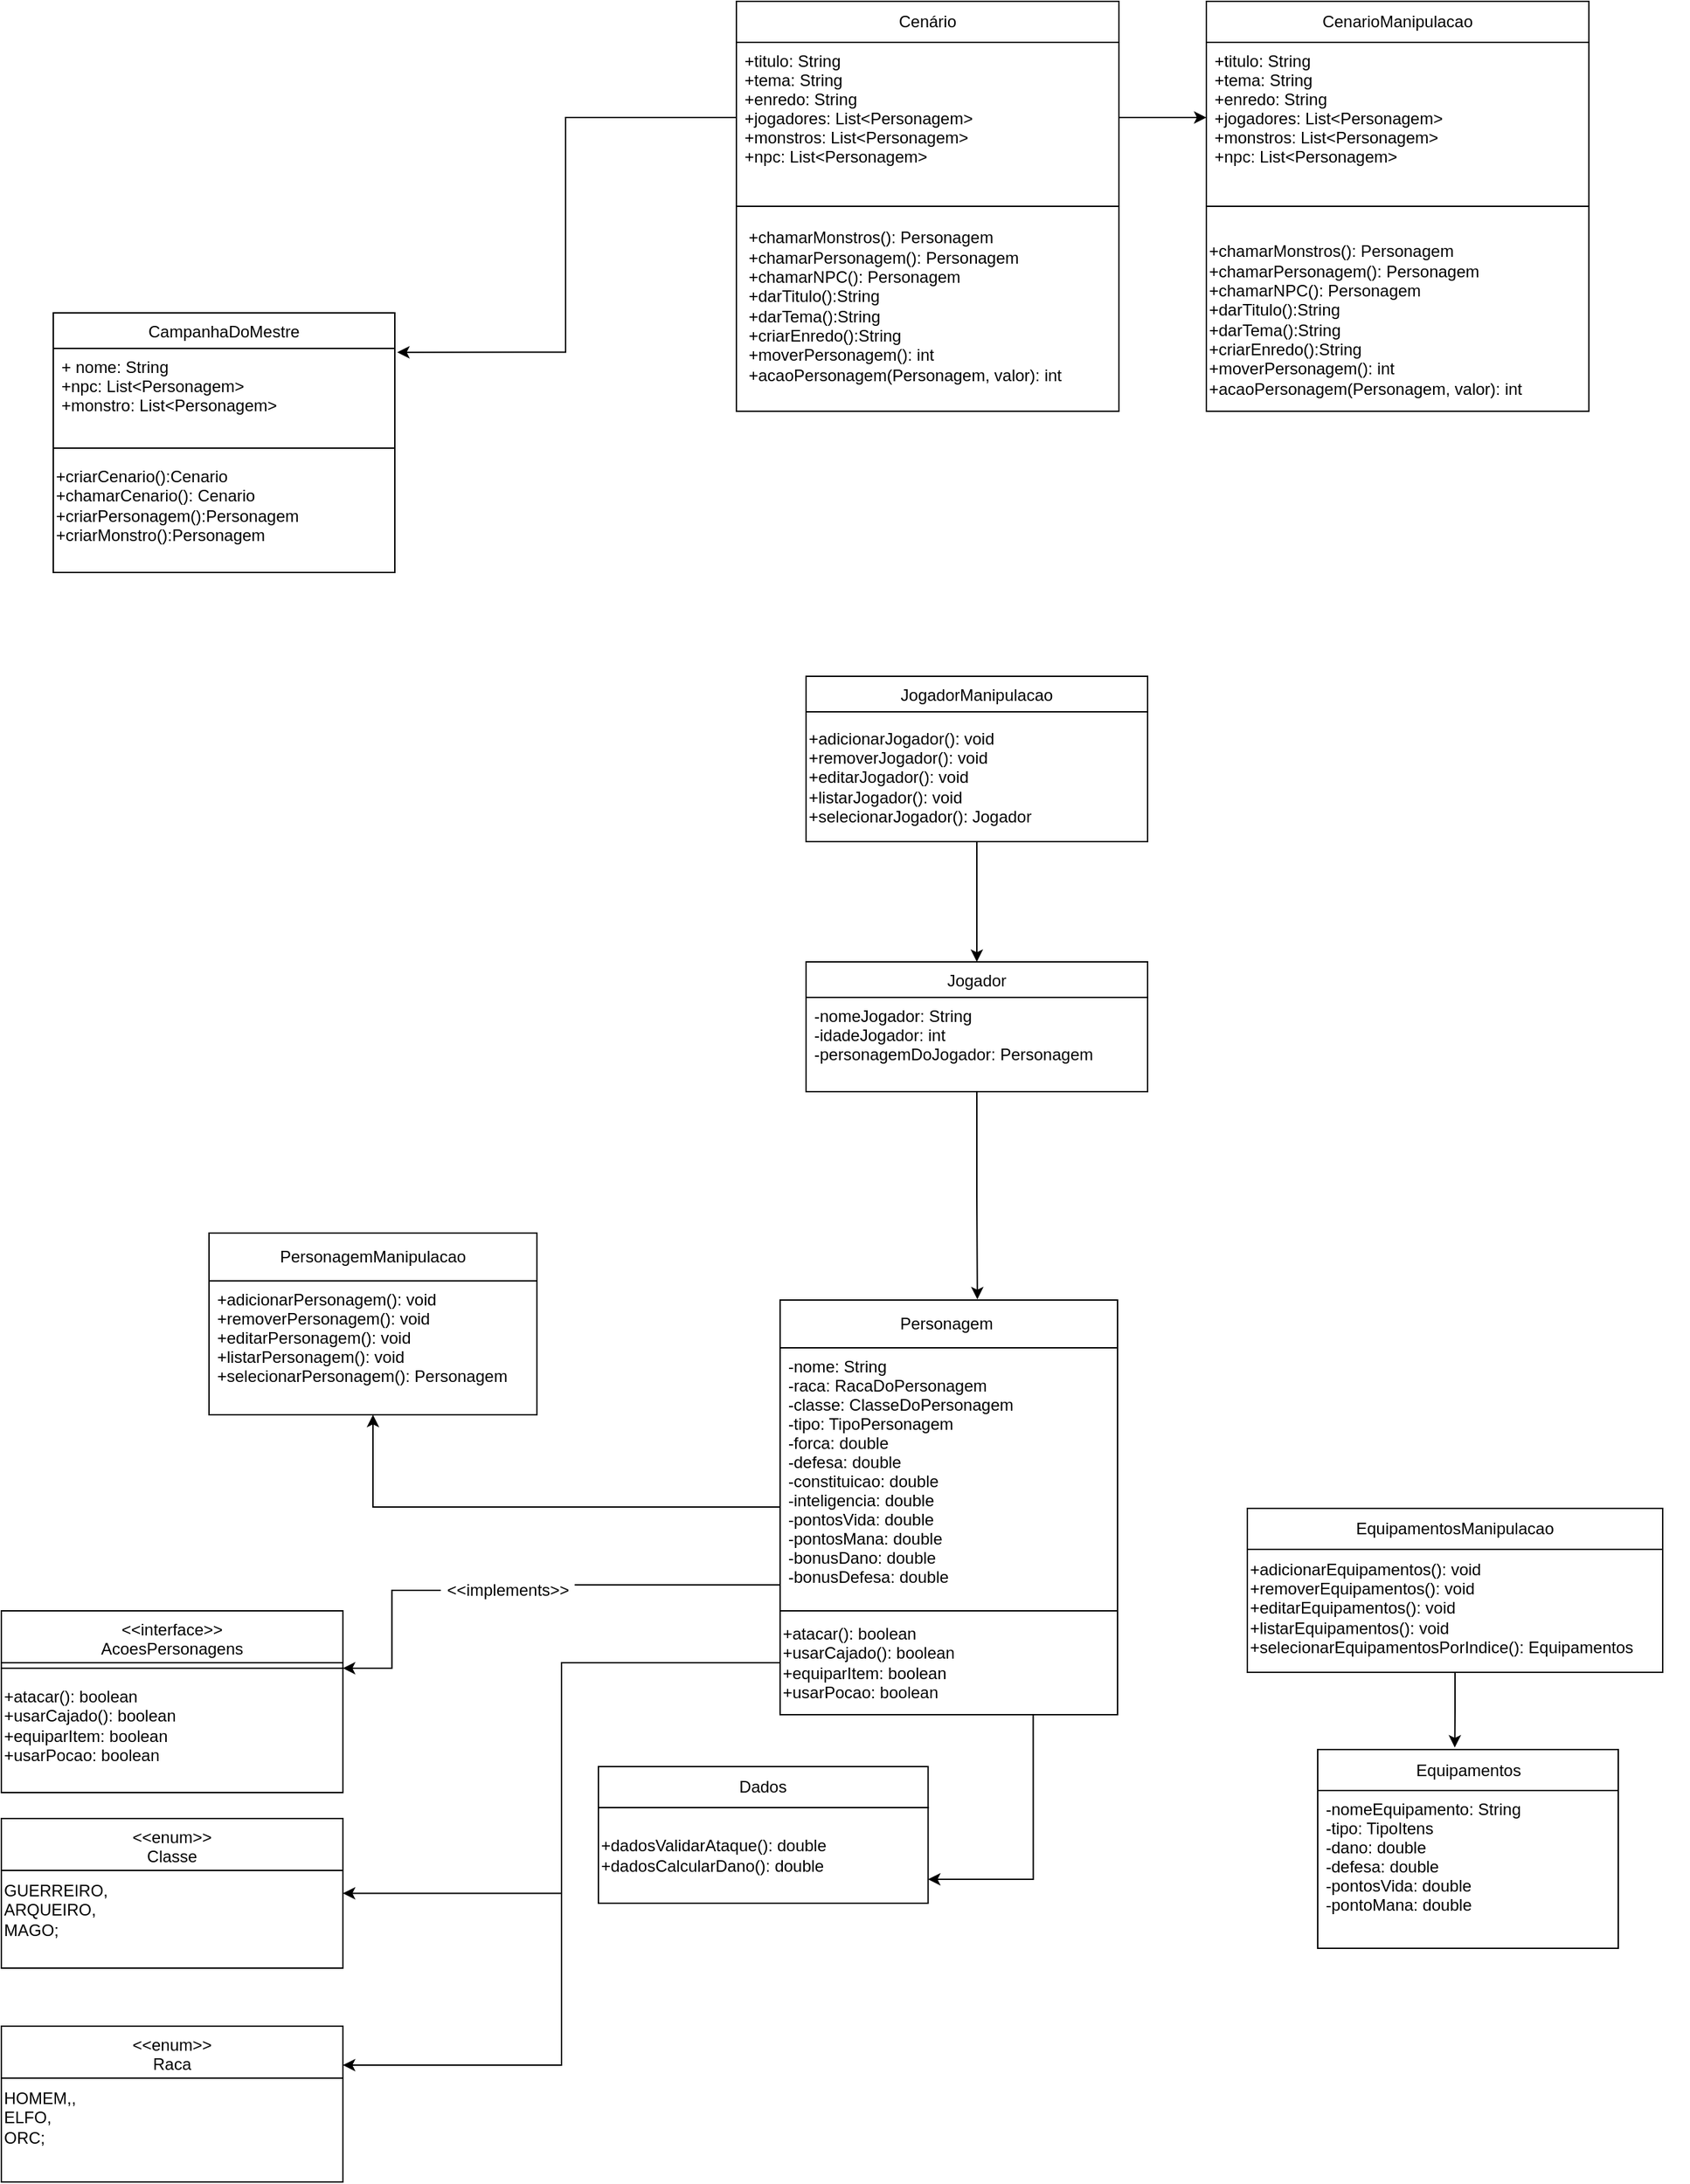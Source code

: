 <mxfile version="20.4.0" type="github">
  <diagram id="C5RBs43oDa-KdzZeNtuy" name="Page-1">
    <mxGraphModel dx="4093" dy="2533" grid="1" gridSize="19" guides="1" tooltips="1" connect="1" arrows="1" fold="1" page="0" pageScale="1" pageWidth="827" pageHeight="1169" math="0" shadow="0">
      <root>
        <mxCell id="WIyWlLk6GJQsqaUBKTNV-0" />
        <mxCell id="WIyWlLk6GJQsqaUBKTNV-1" parent="WIyWlLk6GJQsqaUBKTNV-0" />
        <mxCell id="zkfFHV4jXpPFQw0GAbJ--17" value="CampanhaDoMestre" style="swimlane;fontStyle=0;align=center;verticalAlign=top;childLayout=stackLayout;horizontal=1;startSize=26;horizontalStack=0;resizeParent=1;resizeLast=0;collapsible=1;marginBottom=0;rounded=0;shadow=0;strokeWidth=1;" parent="WIyWlLk6GJQsqaUBKTNV-1" vertex="1">
          <mxGeometry x="-19" y="-570" width="250" height="190" as="geometry">
            <mxRectangle x="550" y="140" width="160" height="26" as="alternateBounds" />
          </mxGeometry>
        </mxCell>
        <mxCell id="zkfFHV4jXpPFQw0GAbJ--18" value="+ nome: String&#xa;+npc: List&lt;Personagem&gt;&#xa;+monstro: List&lt;Personagem&gt;" style="text;align=left;verticalAlign=top;spacingLeft=4;spacingRight=4;overflow=hidden;rotatable=0;points=[[0,0.5],[1,0.5]];portConstraint=eastwest;" parent="zkfFHV4jXpPFQw0GAbJ--17" vertex="1">
          <mxGeometry y="26" width="250" height="69" as="geometry" />
        </mxCell>
        <mxCell id="zkfFHV4jXpPFQw0GAbJ--23" value="" style="line;html=1;strokeWidth=1;align=left;verticalAlign=middle;spacingTop=-1;spacingLeft=3;spacingRight=3;rotatable=0;labelPosition=right;points=[];portConstraint=eastwest;" parent="zkfFHV4jXpPFQw0GAbJ--17" vertex="1">
          <mxGeometry y="95" width="250" height="8" as="geometry" />
        </mxCell>
        <mxCell id="aQi3MAtJLsASPVlaxSXh-14" value="+criarCenario():Cenario&lt;br&gt;+chamarCenario(): Cenario&lt;br&gt;+criarPersonagem():Personagem&lt;br&gt;+criarMonstro():Personagem" style="text;html=1;align=left;verticalAlign=middle;resizable=0;points=[];autosize=1;strokeColor=none;fillColor=none;" parent="zkfFHV4jXpPFQw0GAbJ--17" vertex="1">
          <mxGeometry y="103" width="250" height="76" as="geometry" />
        </mxCell>
        <mxCell id="aQi3MAtJLsASPVlaxSXh-3" value="Cenário" style="rounded=0;whiteSpace=wrap;html=1;" parent="WIyWlLk6GJQsqaUBKTNV-1" vertex="1">
          <mxGeometry x="481" y="-798" width="280" height="30" as="geometry" />
        </mxCell>
        <mxCell id="aQi3MAtJLsASPVlaxSXh-4" value="" style="rounded=0;whiteSpace=wrap;html=1;" parent="WIyWlLk6GJQsqaUBKTNV-1" vertex="1">
          <mxGeometry x="481" y="-768" width="280" height="120" as="geometry" />
        </mxCell>
        <mxCell id="aQi3MAtJLsASPVlaxSXh-6" value="Equipamentos" style="rounded=0;whiteSpace=wrap;html=1;" parent="WIyWlLk6GJQsqaUBKTNV-1" vertex="1">
          <mxGeometry x="906.5" y="481.5" width="220" height="30" as="geometry" />
        </mxCell>
        <mxCell id="aQi3MAtJLsASPVlaxSXh-7" style="edgeStyle=orthogonalEdgeStyle;rounded=0;orthogonalLoop=1;jettySize=auto;html=1;exitX=0.5;exitY=1;exitDx=0;exitDy=0;" parent="WIyWlLk6GJQsqaUBKTNV-1" edge="1">
          <mxGeometry relative="1" as="geometry">
            <mxPoint x="753" y="347.5" as="sourcePoint" />
            <mxPoint x="753" y="347.5" as="targetPoint" />
          </mxGeometry>
        </mxCell>
        <mxCell id="aQi3MAtJLsASPVlaxSXh-8" value="" style="rounded=0;whiteSpace=wrap;html=1;" parent="WIyWlLk6GJQsqaUBKTNV-1" vertex="1">
          <mxGeometry x="481" y="-648" width="280" height="150" as="geometry" />
        </mxCell>
        <mxCell id="aQi3MAtJLsASPVlaxSXh-9" value="" style="rounded=0;whiteSpace=wrap;html=1;" parent="WIyWlLk6GJQsqaUBKTNV-1" vertex="1">
          <mxGeometry x="906.5" y="511.5" width="220" height="115.5" as="geometry" />
        </mxCell>
        <mxCell id="aQi3MAtJLsASPVlaxSXh-18" value="Personagem&amp;nbsp;" style="rounded=0;whiteSpace=wrap;html=1;" parent="WIyWlLk6GJQsqaUBKTNV-1" vertex="1">
          <mxGeometry x="513" y="152.5" width="247" height="35" as="geometry" />
        </mxCell>
        <mxCell id="pw85wmvpRaySXr9k1KnQ-8" style="edgeStyle=orthogonalEdgeStyle;rounded=0;orthogonalLoop=1;jettySize=auto;html=1;entryX=1;entryY=0.25;entryDx=0;entryDy=0;" parent="WIyWlLk6GJQsqaUBKTNV-1" target="pw85wmvpRaySXr9k1KnQ-3" edge="1">
          <mxGeometry relative="1" as="geometry">
            <Array as="points">
              <mxPoint x="513" y="456" />
              <mxPoint x="514" y="456" />
              <mxPoint x="514" y="418" />
              <mxPoint x="353" y="418" />
              <mxPoint x="353" y="713" />
            </Array>
            <mxPoint x="513" y="449" as="sourcePoint" />
          </mxGeometry>
        </mxCell>
        <mxCell id="pw85wmvpRaySXr9k1KnQ-34" style="edgeStyle=orthogonalEdgeStyle;rounded=0;orthogonalLoop=1;jettySize=auto;html=1;exitX=0;exitY=0.5;exitDx=0;exitDy=0;entryX=1;entryY=0.5;entryDx=0;entryDy=0;" parent="WIyWlLk6GJQsqaUBKTNV-1" target="pw85wmvpRaySXr9k1KnQ-0" edge="1">
          <mxGeometry relative="1" as="geometry">
            <Array as="points">
              <mxPoint x="514" y="418" />
              <mxPoint x="353" y="418" />
              <mxPoint x="353" y="587" />
            </Array>
            <mxPoint x="513.5" y="449.0" as="sourcePoint" />
          </mxGeometry>
        </mxCell>
        <mxCell id="aQi3MAtJLsASPVlaxSXh-20" value="" style="rounded=0;whiteSpace=wrap;html=1;" parent="WIyWlLk6GJQsqaUBKTNV-1" vertex="1">
          <mxGeometry x="513" y="187.5" width="247" height="192.5" as="geometry" />
        </mxCell>
        <mxCell id="7tbVIV-6kWvi_5owY3Rs-22" style="edgeStyle=orthogonalEdgeStyle;rounded=0;orthogonalLoop=1;jettySize=auto;html=1;exitX=0;exitY=0.5;exitDx=0;exitDy=0;startArrow=none;" parent="WIyWlLk6GJQsqaUBKTNV-1" source="7tbVIV-6kWvi_5owY3Rs-24" target="7tbVIV-6kWvi_5owY3Rs-16" edge="1">
          <mxGeometry relative="1" as="geometry" />
        </mxCell>
        <mxCell id="xMzIyeOoaKzMOS7QW3ga-16" style="edgeStyle=orthogonalEdgeStyle;rounded=0;orthogonalLoop=1;jettySize=auto;html=1;exitX=0;exitY=0.5;exitDx=0;exitDy=0;fontFamily=Helvetica;fontSize=12;fontColor=default;entryX=0.5;entryY=1;entryDx=0;entryDy=0;" edge="1" parent="WIyWlLk6GJQsqaUBKTNV-1" source="aQi3MAtJLsASPVlaxSXh-21" target="i_C0AF-9v9BAxJ9rnjFK-3">
          <mxGeometry relative="1" as="geometry">
            <mxPoint x="215" y="323" as="targetPoint" />
            <Array as="points">
              <mxPoint x="513" y="274" />
              <mxPoint x="513" y="304" />
              <mxPoint x="215" y="304" />
            </Array>
          </mxGeometry>
        </mxCell>
        <mxCell id="aQi3MAtJLsASPVlaxSXh-21" value="-nome: String&#xa;-raca: RacaDoPersonagem&#xa;-classe: ClasseDoPersonagem&#xa;-tipo: TipoPersonagem&#xa;-forca: double&#xa;-defesa: double&#xa;-constituicao: double&#xa;-inteligencia: double&#xa;-pontosVida: double&#xa;-pontosMana: double&#xa;-bonusDano: double&#xa;-bonusDefesa: double&#xa;&#xa;&#xa;&#xa;" style="text;align=left;verticalAlign=top;spacingLeft=4;spacingRight=4;overflow=hidden;rotatable=0;points=[[0,0.5],[1,0.5]];portConstraint=eastwest;" parent="WIyWlLk6GJQsqaUBKTNV-1" vertex="1">
          <mxGeometry x="513" y="187.5" width="240" height="173.5" as="geometry" />
        </mxCell>
        <mxCell id="aQi3MAtJLsASPVlaxSXh-22" value="-nomeEquipamento: String&#xa;-tipo: TipoItens&#xa;-dano: double&#xa;-defesa: double&#xa;-pontosVida: double&#xa;-pontoMana: double" style="text;align=left;verticalAlign=top;spacingLeft=4;spacingRight=4;overflow=hidden;rotatable=0;points=[[0,0.5],[1,0.5]];portConstraint=eastwest;" parent="WIyWlLk6GJQsqaUBKTNV-1" vertex="1">
          <mxGeometry x="906.5" y="511.5" width="187" height="134.5" as="geometry" />
        </mxCell>
        <mxCell id="pw85wmvpRaySXr9k1KnQ-32" style="edgeStyle=orthogonalEdgeStyle;rounded=0;orthogonalLoop=1;jettySize=auto;html=1;exitX=1;exitY=0.5;exitDx=0;exitDy=0;entryX=0;entryY=0.5;entryDx=0;entryDy=0;" parent="WIyWlLk6GJQsqaUBKTNV-1" source="aQi3MAtJLsASPVlaxSXh-23" target="pw85wmvpRaySXr9k1KnQ-30" edge="1">
          <mxGeometry relative="1" as="geometry" />
        </mxCell>
        <mxCell id="pw85wmvpRaySXr9k1KnQ-51" style="edgeStyle=orthogonalEdgeStyle;rounded=0;orthogonalLoop=1;jettySize=auto;html=1;exitX=0;exitY=0.5;exitDx=0;exitDy=0;entryX=1.007;entryY=0.041;entryDx=0;entryDy=0;entryPerimeter=0;" parent="WIyWlLk6GJQsqaUBKTNV-1" source="aQi3MAtJLsASPVlaxSXh-23" target="zkfFHV4jXpPFQw0GAbJ--18" edge="1">
          <mxGeometry relative="1" as="geometry" />
        </mxCell>
        <mxCell id="aQi3MAtJLsASPVlaxSXh-23" value="+titulo: String&#xa;+tema: String&#xa;+enredo: String&#xa;+jogadores: List&lt;Personagem&gt;&#xa;+monstros: List&lt;Personagem&gt;&#xa;+npc: List&lt;Personagem&gt;&#xa;" style="text;align=left;verticalAlign=top;spacingLeft=4;spacingRight=4;overflow=hidden;rotatable=0;points=[[0,0.5],[1,0.5]];portConstraint=eastwest;" parent="WIyWlLk6GJQsqaUBKTNV-1" vertex="1">
          <mxGeometry x="481" y="-768" width="280" height="110" as="geometry" />
        </mxCell>
        <mxCell id="aQi3MAtJLsASPVlaxSXh-32" value="&lt;br&gt;+chamarMonstros(): Personagem&lt;br&gt;+chamarPersonagem(): Personagem&lt;br&gt;+chamarNPC(): Personagem&lt;br&gt;+darTitulo():String&lt;br&gt;+darTema():String&lt;br&gt;+criarEnredo():String&lt;br&gt;+moverPersonagem(): int&lt;br&gt;+acaoPersonagem(Personagem, valor): int" style="text;html=1;align=left;verticalAlign=middle;resizable=0;points=[];autosize=1;strokeColor=none;fillColor=none;" parent="WIyWlLk6GJQsqaUBKTNV-1" vertex="1">
          <mxGeometry x="488" y="-658" width="266" height="152" as="geometry" />
        </mxCell>
        <mxCell id="aqDDlLiModhRZFDufuGG-31" value="Dados" style="rounded=0;whiteSpace=wrap;html=1;" parent="WIyWlLk6GJQsqaUBKTNV-1" vertex="1">
          <mxGeometry x="380.0" y="494" width="241.31" height="30" as="geometry" />
        </mxCell>
        <mxCell id="aqDDlLiModhRZFDufuGG-33" value="+dadosValidarAtaque(): double&lt;br&gt;+dadosCalcularDano(): double" style="rounded=0;whiteSpace=wrap;html=1;align=left;" parent="WIyWlLk6GJQsqaUBKTNV-1" vertex="1">
          <mxGeometry x="380.0" y="524" width="241.31" height="70" as="geometry" />
        </mxCell>
        <mxCell id="pw85wmvpRaySXr9k1KnQ-46" style="edgeStyle=orthogonalEdgeStyle;rounded=0;orthogonalLoop=1;jettySize=auto;html=1;exitX=0.5;exitY=1;exitDx=0;exitDy=0;" parent="WIyWlLk6GJQsqaUBKTNV-1" source="7tbVIV-6kWvi_5owY3Rs-0" edge="1">
          <mxGeometry relative="1" as="geometry">
            <mxPoint x="657.385" y="152" as="targetPoint" />
          </mxGeometry>
        </mxCell>
        <mxCell id="7tbVIV-6kWvi_5owY3Rs-0" value="Jogador&#xa;" style="swimlane;fontStyle=0;align=center;verticalAlign=top;childLayout=stackLayout;horizontal=1;startSize=26;horizontalStack=0;resizeParent=1;resizeLast=0;collapsible=1;marginBottom=0;rounded=0;shadow=0;strokeWidth=1;" parent="WIyWlLk6GJQsqaUBKTNV-1" vertex="1">
          <mxGeometry x="532" y="-95" width="250" height="95" as="geometry">
            <mxRectangle x="550" y="140" width="160" height="26" as="alternateBounds" />
          </mxGeometry>
        </mxCell>
        <mxCell id="7tbVIV-6kWvi_5owY3Rs-1" value="-nomeJogador: String&#xa;-idadeJogador: int&#xa;-personagemDoJogador: Personagem" style="text;align=left;verticalAlign=top;spacingLeft=4;spacingRight=4;overflow=hidden;rotatable=0;points=[[0,0.5],[1,0.5]];portConstraint=eastwest;" parent="7tbVIV-6kWvi_5owY3Rs-0" vertex="1">
          <mxGeometry y="26" width="250" height="54" as="geometry" />
        </mxCell>
        <mxCell id="7tbVIV-6kWvi_5owY3Rs-14" value="&lt;&lt;interface&gt;&gt;&#xa;AcoesPersonagens" style="swimlane;fontStyle=0;align=center;verticalAlign=top;childLayout=stackLayout;horizontal=1;startSize=38;horizontalStack=0;resizeParent=1;resizeLast=0;collapsible=1;marginBottom=0;rounded=0;shadow=0;strokeWidth=1;" parent="WIyWlLk6GJQsqaUBKTNV-1" vertex="1">
          <mxGeometry x="-57" y="380" width="250" height="133" as="geometry">
            <mxRectangle x="550" y="140" width="160" height="26" as="alternateBounds" />
          </mxGeometry>
        </mxCell>
        <mxCell id="7tbVIV-6kWvi_5owY3Rs-16" value="" style="line;html=1;strokeWidth=1;align=left;verticalAlign=middle;spacingTop=-1;spacingLeft=3;spacingRight=3;rotatable=0;labelPosition=right;points=[];portConstraint=eastwest;" parent="7tbVIV-6kWvi_5owY3Rs-14" vertex="1">
          <mxGeometry y="38" width="250" height="8" as="geometry" />
        </mxCell>
        <mxCell id="7tbVIV-6kWvi_5owY3Rs-17" value="&lt;div style=&quot;direction: ltr;&quot;&gt;&lt;span style=&quot;background-color: initial;&quot;&gt;+atacar(): boolean&lt;/span&gt;&lt;/div&gt;&lt;div style=&quot;direction: ltr;&quot;&gt;&lt;span style=&quot;background-color: initial;&quot;&gt;+usarCajado(): boolean&lt;/span&gt;&lt;/div&gt;&lt;div style=&quot;direction: ltr;&quot;&gt;&lt;span style=&quot;background-color: initial;&quot;&gt;+equiparItem: boolean&lt;/span&gt;&lt;/div&gt;&lt;div style=&quot;direction: ltr;&quot;&gt;&lt;span style=&quot;background-color: initial;&quot;&gt;+usarPocao: boolean&lt;/span&gt;&lt;/div&gt;" style="text;html=1;align=left;verticalAlign=middle;resizable=0;points=[];autosize=1;strokeColor=none;fillColor=none;" parent="7tbVIV-6kWvi_5owY3Rs-14" vertex="1">
          <mxGeometry y="46" width="250" height="76" as="geometry" />
        </mxCell>
        <mxCell id="7tbVIV-6kWvi_5owY3Rs-24" value="&amp;lt;&amp;lt;implements&amp;gt;&amp;gt;" style="text;html=1;strokeColor=none;fillColor=none;align=center;verticalAlign=middle;whiteSpace=wrap;rounded=0;" parent="WIyWlLk6GJQsqaUBKTNV-1" vertex="1">
          <mxGeometry x="264.65" y="350" width="98" height="30" as="geometry" />
        </mxCell>
        <mxCell id="7tbVIV-6kWvi_5owY3Rs-25" value="" style="edgeStyle=orthogonalEdgeStyle;rounded=0;orthogonalLoop=1;jettySize=auto;html=1;exitX=0;exitY=0.5;exitDx=0;exitDy=0;endArrow=none;" parent="WIyWlLk6GJQsqaUBKTNV-1" source="aQi3MAtJLsASPVlaxSXh-21" target="7tbVIV-6kWvi_5owY3Rs-24" edge="1">
          <mxGeometry relative="1" as="geometry">
            <mxPoint x="513" y="267.5" as="sourcePoint" />
            <mxPoint x="269" y="156" as="targetPoint" />
            <Array as="points">
              <mxPoint x="513" y="274" />
              <mxPoint x="513" y="361" />
            </Array>
          </mxGeometry>
        </mxCell>
        <mxCell id="pw85wmvpRaySXr9k1KnQ-0" value="&lt;&lt;enum&gt;&gt;&#xa;Classe" style="swimlane;fontStyle=0;align=center;verticalAlign=top;childLayout=stackLayout;horizontal=1;startSize=38;horizontalStack=0;resizeParent=1;resizeLast=0;collapsible=1;marginBottom=0;rounded=0;shadow=0;strokeWidth=1;" parent="WIyWlLk6GJQsqaUBKTNV-1" vertex="1">
          <mxGeometry x="-57" y="532" width="250" height="109.5" as="geometry">
            <mxRectangle x="550" y="140" width="160" height="26" as="alternateBounds" />
          </mxGeometry>
        </mxCell>
        <mxCell id="pw85wmvpRaySXr9k1KnQ-33" value="GUERREIRO,&lt;br&gt;ARQUEIRO,&lt;br&gt;MAGO;" style="text;html=1;align=left;verticalAlign=middle;resizable=0;points=[];autosize=1;strokeColor=none;fillColor=none;" parent="pw85wmvpRaySXr9k1KnQ-0" vertex="1">
          <mxGeometry y="38" width="250" height="57" as="geometry" />
        </mxCell>
        <mxCell id="pw85wmvpRaySXr9k1KnQ-3" value="&lt;&lt;enum&gt;&gt;&#xa;Raca" style="swimlane;fontStyle=0;align=center;verticalAlign=top;childLayout=stackLayout;horizontal=1;startSize=38;horizontalStack=0;resizeParent=1;resizeLast=0;collapsible=1;marginBottom=0;rounded=0;shadow=0;strokeWidth=1;" parent="WIyWlLk6GJQsqaUBKTNV-1" vertex="1">
          <mxGeometry x="-57" y="684" width="250" height="114" as="geometry">
            <mxRectangle x="550" y="140" width="160" height="26" as="alternateBounds" />
          </mxGeometry>
        </mxCell>
        <mxCell id="pw85wmvpRaySXr9k1KnQ-36" value="&lt;span style=&quot;background-color: initial;&quot;&gt;HOMEM,,&lt;/span&gt;&lt;br&gt;&lt;span style=&quot;background-color: initial;&quot;&gt;ELFO,&lt;/span&gt;&lt;br&gt;&lt;span style=&quot;background-color: initial;&quot;&gt;ORC;&lt;/span&gt;" style="text;html=1;align=left;verticalAlign=middle;resizable=0;points=[];autosize=1;strokeColor=none;fillColor=none;" parent="pw85wmvpRaySXr9k1KnQ-3" vertex="1">
          <mxGeometry y="38" width="250" height="57" as="geometry" />
        </mxCell>
        <mxCell id="pw85wmvpRaySXr9k1KnQ-27" value="CenarioManipulacao" style="rounded=0;whiteSpace=wrap;html=1;" parent="WIyWlLk6GJQsqaUBKTNV-1" vertex="1">
          <mxGeometry x="825" y="-798" width="280" height="30" as="geometry" />
        </mxCell>
        <mxCell id="pw85wmvpRaySXr9k1KnQ-28" value="" style="rounded=0;whiteSpace=wrap;html=1;" parent="WIyWlLk6GJQsqaUBKTNV-1" vertex="1">
          <mxGeometry x="825" y="-768" width="280" height="120" as="geometry" />
        </mxCell>
        <mxCell id="pw85wmvpRaySXr9k1KnQ-29" value="" style="rounded=0;whiteSpace=wrap;html=1;" parent="WIyWlLk6GJQsqaUBKTNV-1" vertex="1">
          <mxGeometry x="825" y="-648" width="280" height="150" as="geometry" />
        </mxCell>
        <mxCell id="pw85wmvpRaySXr9k1KnQ-30" value="+titulo: String&#xa;+tema: String&#xa;+enredo: String&#xa;+jogadores: List&lt;Personagem&gt;&#xa;+monstros: List&lt;Personagem&gt;&#xa;+npc: List&lt;Personagem&gt;&#xa;" style="text;align=left;verticalAlign=top;spacingLeft=4;spacingRight=4;overflow=hidden;rotatable=0;points=[[0,0.5],[1,0.5]];portConstraint=eastwest;" parent="WIyWlLk6GJQsqaUBKTNV-1" vertex="1">
          <mxGeometry x="825" y="-768" width="280" height="110" as="geometry" />
        </mxCell>
        <mxCell id="pw85wmvpRaySXr9k1KnQ-31" value="&lt;br&gt;+chamarMonstros(): Personagem&lt;br&gt;+chamarPersonagem(): Personagem&lt;br&gt;+chamarNPC(): Personagem&lt;br&gt;+darTitulo():String&lt;br&gt;+darTema():String&lt;br&gt;+criarEnredo():String&lt;br&gt;+moverPersonagem(): int&lt;br&gt;+acaoPersonagem(Personagem, valor): int" style="text;html=1;align=left;verticalAlign=middle;resizable=0;points=[];autosize=1;strokeColor=none;fillColor=none;" parent="WIyWlLk6GJQsqaUBKTNV-1" vertex="1">
          <mxGeometry x="825" y="-648" width="266" height="152" as="geometry" />
        </mxCell>
        <mxCell id="pw85wmvpRaySXr9k1KnQ-38" style="edgeStyle=orthogonalEdgeStyle;rounded=0;orthogonalLoop=1;jettySize=auto;html=1;exitX=0.5;exitY=1;exitDx=0;exitDy=0;" parent="WIyWlLk6GJQsqaUBKTNV-1" edge="1">
          <mxGeometry relative="1" as="geometry">
            <mxPoint x="388.0" y="502" as="sourcePoint" />
            <mxPoint x="388.0" y="502" as="targetPoint" />
          </mxGeometry>
        </mxCell>
        <mxCell id="i_C0AF-9v9BAxJ9rnjFK-0" style="edgeStyle=orthogonalEdgeStyle;rounded=0;orthogonalLoop=1;jettySize=auto;html=1;exitX=0.5;exitY=1;exitDx=0;exitDy=0;" parent="WIyWlLk6GJQsqaUBKTNV-1" edge="1">
          <mxGeometry relative="1" as="geometry">
            <mxPoint x="433" y="348.82" as="sourcePoint" />
            <mxPoint x="433" y="348.82" as="targetPoint" />
          </mxGeometry>
        </mxCell>
        <mxCell id="i_C0AF-9v9BAxJ9rnjFK-1" value="PersonagemManipulacao" style="rounded=0;whiteSpace=wrap;html=1;" parent="WIyWlLk6GJQsqaUBKTNV-1" vertex="1">
          <mxGeometry x="95" y="103.5" width="240" height="35" as="geometry" />
        </mxCell>
        <mxCell id="i_C0AF-9v9BAxJ9rnjFK-3" value="" style="rounded=0;whiteSpace=wrap;html=1;" parent="WIyWlLk6GJQsqaUBKTNV-1" vertex="1">
          <mxGeometry x="95" y="138.5" width="240" height="98" as="geometry" />
        </mxCell>
        <mxCell id="i_C0AF-9v9BAxJ9rnjFK-4" value="+adicionarPersonagem(): void&#xa;+removerPersonagem(): void&#xa;+editarPersonagem(): void&#xa;+listarPersonagem(): void&#xa;+selecionarPersonagem(): Personagem" style="text;align=left;verticalAlign=top;spacingLeft=4;spacingRight=4;overflow=hidden;rotatable=0;points=[[0,0.5],[1,0.5]];portConstraint=eastwest;" parent="WIyWlLk6GJQsqaUBKTNV-1" vertex="1">
          <mxGeometry x="95" y="138.5" width="240" height="76" as="geometry" />
        </mxCell>
        <mxCell id="i_C0AF-9v9BAxJ9rnjFK-6" value="EquipamentosManipulacao" style="rounded=0;whiteSpace=wrap;html=1;" parent="WIyWlLk6GJQsqaUBKTNV-1" vertex="1">
          <mxGeometry x="855" y="305" width="304" height="30" as="geometry" />
        </mxCell>
        <mxCell id="xMzIyeOoaKzMOS7QW3ga-15" style="edgeStyle=orthogonalEdgeStyle;rounded=0;orthogonalLoop=1;jettySize=auto;html=1;exitX=0.5;exitY=1;exitDx=0;exitDy=0;entryX=0.456;entryY=-0.05;entryDx=0;entryDy=0;entryPerimeter=0;fontFamily=Helvetica;fontSize=12;fontColor=default;" edge="1" parent="WIyWlLk6GJQsqaUBKTNV-1" source="i_C0AF-9v9BAxJ9rnjFK-7" target="aQi3MAtJLsASPVlaxSXh-6">
          <mxGeometry relative="1" as="geometry" />
        </mxCell>
        <mxCell id="i_C0AF-9v9BAxJ9rnjFK-7" value="" style="rounded=0;whiteSpace=wrap;html=1;" parent="WIyWlLk6GJQsqaUBKTNV-1" vertex="1">
          <mxGeometry x="855" y="335" width="304" height="90" as="geometry" />
        </mxCell>
        <mxCell id="xMzIyeOoaKzMOS7QW3ga-24" style="edgeStyle=orthogonalEdgeStyle;rounded=0;orthogonalLoop=1;jettySize=auto;html=1;exitX=0.5;exitY=1;exitDx=0;exitDy=0;entryX=0.5;entryY=0;entryDx=0;entryDy=0;fontFamily=Helvetica;fontSize=12;fontColor=default;" edge="1" parent="WIyWlLk6GJQsqaUBKTNV-1" source="i_C0AF-9v9BAxJ9rnjFK-11" target="7tbVIV-6kWvi_5owY3Rs-0">
          <mxGeometry relative="1" as="geometry" />
        </mxCell>
        <mxCell id="i_C0AF-9v9BAxJ9rnjFK-11" value="JogadorManipulacao&#xa;" style="swimlane;fontStyle=0;align=center;verticalAlign=top;childLayout=stackLayout;horizontal=1;startSize=26;horizontalStack=0;resizeParent=1;resizeLast=0;collapsible=1;marginBottom=0;rounded=0;shadow=0;strokeWidth=1;" parent="WIyWlLk6GJQsqaUBKTNV-1" vertex="1">
          <mxGeometry x="532" y="-304" width="250" height="121" as="geometry">
            <mxRectangle x="550" y="140" width="160" height="26" as="alternateBounds" />
          </mxGeometry>
        </mxCell>
        <mxCell id="xMzIyeOoaKzMOS7QW3ga-23" value="+adicionarJogador(): void&lt;br&gt;+removerJogador(): void&lt;br&gt;+editarJogador(): void&lt;br&gt;+listarJogador(): void&lt;br&gt;+selecionarJogador(): Jogador" style="text;html=1;align=left;verticalAlign=middle;resizable=0;points=[];autosize=1;strokeColor=none;fillColor=none;fontSize=12;fontFamily=Helvetica;fontColor=default;" vertex="1" parent="i_C0AF-9v9BAxJ9rnjFK-11">
          <mxGeometry y="26" width="250" height="95" as="geometry" />
        </mxCell>
        <mxCell id="xMzIyeOoaKzMOS7QW3ga-18" style="edgeStyle=orthogonalEdgeStyle;rounded=0;orthogonalLoop=1;jettySize=auto;html=1;exitX=0.75;exitY=1;exitDx=0;exitDy=0;fontFamily=Helvetica;fontSize=12;fontColor=default;entryX=1;entryY=0.75;entryDx=0;entryDy=0;" edge="1" parent="WIyWlLk6GJQsqaUBKTNV-1" source="xMzIyeOoaKzMOS7QW3ga-5" target="aqDDlLiModhRZFDufuGG-33">
          <mxGeometry relative="1" as="geometry">
            <mxPoint x="698" y="570" as="targetPoint" />
          </mxGeometry>
        </mxCell>
        <mxCell id="xMzIyeOoaKzMOS7QW3ga-5" value="" style="whiteSpace=wrap;html=1;" vertex="1" parent="WIyWlLk6GJQsqaUBKTNV-1">
          <mxGeometry x="513" y="380" width="247" height="76" as="geometry" />
        </mxCell>
        <mxCell id="xMzIyeOoaKzMOS7QW3ga-6" value="&lt;div style=&quot;direction: ltr;&quot;&gt;&lt;span style=&quot;background-color: initial;&quot;&gt;+atacar(): boolean&lt;/span&gt;&lt;/div&gt;&lt;div style=&quot;direction: ltr;&quot;&gt;&lt;span style=&quot;background-color: initial;&quot;&gt;+usarCajado(): boolean&lt;/span&gt;&lt;/div&gt;&lt;div style=&quot;direction: ltr;&quot;&gt;&lt;span style=&quot;background-color: initial;&quot;&gt;+equiparItem: boolean&lt;/span&gt;&lt;/div&gt;&lt;div style=&quot;direction: ltr;&quot;&gt;&lt;span style=&quot;background-color: initial;&quot;&gt;+usarPocao: boolean&lt;/span&gt;&lt;/div&gt;" style="text;html=1;align=left;verticalAlign=middle;resizable=0;points=[];autosize=1;strokeColor=none;fillColor=none;" vertex="1" parent="WIyWlLk6GJQsqaUBKTNV-1">
          <mxGeometry x="513" y="380" width="171" height="76" as="geometry" />
        </mxCell>
        <mxCell id="xMzIyeOoaKzMOS7QW3ga-9" value="+adicionarEquipamentos(): void&lt;br&gt;+removerEquipamentos(): void&lt;br&gt;+editarEquipamentos(): void&lt;br&gt;+listarEquipamentos(): void&lt;br&gt;+selecionarEquipamentosPorIndice(): Equipamentos" style="text;html=1;align=left;verticalAlign=middle;resizable=0;points=[];autosize=1;strokeColor=none;fillColor=none;fontSize=12;fontFamily=Helvetica;fontColor=default;" vertex="1" parent="WIyWlLk6GJQsqaUBKTNV-1">
          <mxGeometry x="855" y="330" width="323" height="95" as="geometry" />
        </mxCell>
      </root>
    </mxGraphModel>
  </diagram>
</mxfile>
